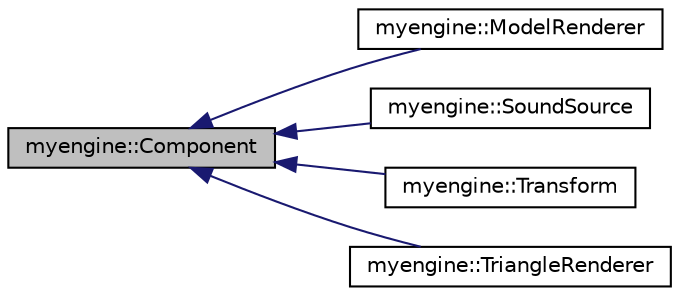 digraph "myengine::Component"
{
 // LATEX_PDF_SIZE
  edge [fontname="Helvetica",fontsize="10",labelfontname="Helvetica",labelfontsize="10"];
  node [fontname="Helvetica",fontsize="10",shape=record];
  rankdir="LR";
  Node1 [label="myengine::Component",height=0.2,width=0.4,color="black", fillcolor="grey75", style="filled", fontcolor="black",tooltip=" "];
  Node1 -> Node2 [dir="back",color="midnightblue",fontsize="10",style="solid",fontname="Helvetica"];
  Node2 [label="myengine::ModelRenderer",height=0.2,width=0.4,color="black", fillcolor="white", style="filled",URL="$structmyengine_1_1_model_renderer.html",tooltip=" "];
  Node1 -> Node3 [dir="back",color="midnightblue",fontsize="10",style="solid",fontname="Helvetica"];
  Node3 [label="myengine::SoundSource",height=0.2,width=0.4,color="black", fillcolor="white", style="filled",URL="$structmyengine_1_1_sound_source.html",tooltip=" "];
  Node1 -> Node4 [dir="back",color="midnightblue",fontsize="10",style="solid",fontname="Helvetica"];
  Node4 [label="myengine::Transform",height=0.2,width=0.4,color="black", fillcolor="white", style="filled",URL="$structmyengine_1_1_transform.html",tooltip=" "];
  Node1 -> Node5 [dir="back",color="midnightblue",fontsize="10",style="solid",fontname="Helvetica"];
  Node5 [label="myengine::TriangleRenderer",height=0.2,width=0.4,color="black", fillcolor="white", style="filled",URL="$structmyengine_1_1_triangle_renderer.html",tooltip=" "];
}
